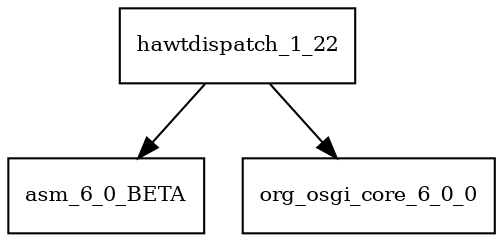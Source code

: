 digraph hawtdispatch_1_22_dependencies {
  node [shape = box, fontsize=10.0];
  hawtdispatch_1_22 -> asm_6_0_BETA;
  hawtdispatch_1_22 -> org_osgi_core_6_0_0;
}

